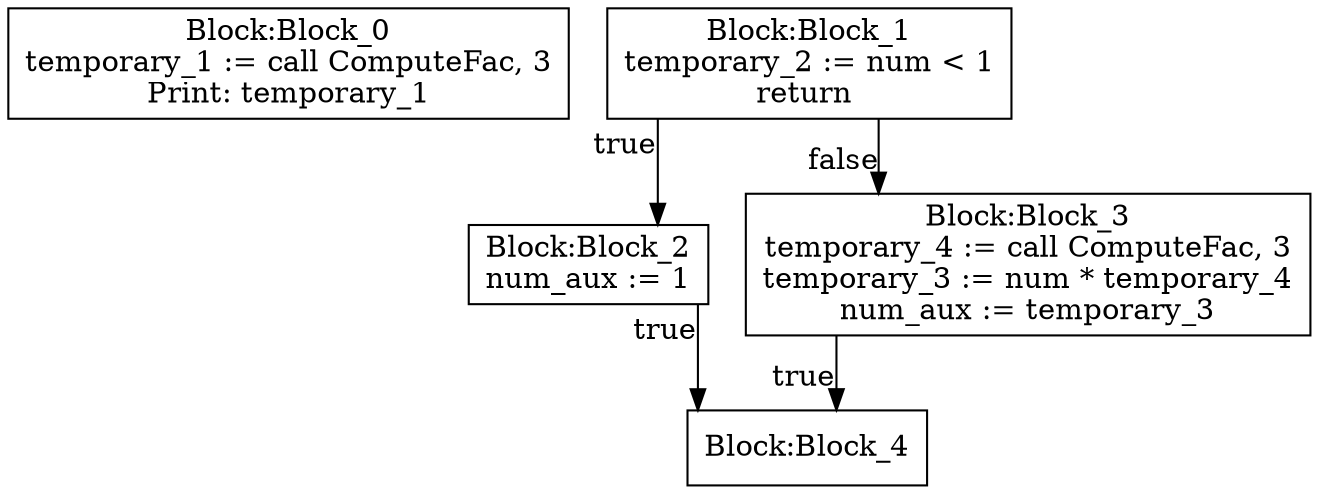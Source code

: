 digraph {
graph [ splines = ortho ]
	node [ shape = box ];
Block_0 [label="Block:Block_0
temporary_1 := call ComputeFac, 3
Print: temporary_1"];
Block_1 [label="Block:Block_1
temporary_2 := num < 1
return "];
Block_1 -> Block_2 [xlabel = "true"]
Block_2 [label="Block:Block_2
num_aux := 1"];
Block_2 -> Block_4 [xlabel = "true"]
Block_4 [label="Block:Block_4"];
Block_1 -> Block_3 [xlabel = "false"]
Block_3 [label="Block:Block_3
temporary_4 := call ComputeFac, 3
temporary_3 := num * temporary_4
num_aux := temporary_3"];
Block_3 -> Block_4 [xlabel = "true"]
}
